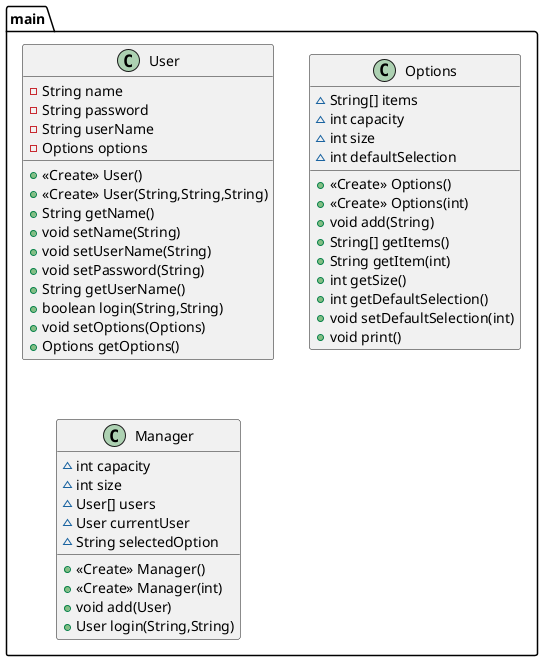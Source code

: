 @startuml
class main.User {
- String name
- String password
- String userName
- Options options
+ <<Create>> User()
+ <<Create>> User(String,String,String)
+ String getName()
+ void setName(String)
+ void setUserName(String)
+ void setPassword(String)
+ String getUserName()
+ boolean login(String,String)
+ void setOptions(Options)
+ Options getOptions()
}
class main.Options {
~ String[] items
~ int capacity
~ int size
~ int defaultSelection
+ <<Create>> Options()
+ <<Create>> Options(int)
+ void add(String)
+ String[] getItems()
+ String getItem(int)
+ int getSize()
+ int getDefaultSelection()
+ void setDefaultSelection(int)
+ void print()
}

class main.Manager {
~ int capacity
~ int size
~ User[] users
~ User currentUser
~ String selectedOption
+ <<Create>> Manager()
+ <<Create>> Manager(int)
+ void add(User)
+ User login(String,String)
}

@enduml